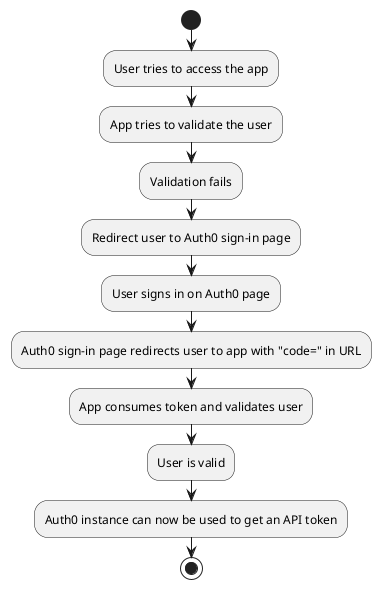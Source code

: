 @startuml Sign In Flow Diagram - Linear
start

:User tries to access the app;

:App tries to validate the user;
:Validation fails;
:Redirect user to Auth0 sign-in page;
:User signs in on Auth0 page;
:Auth0 sign-in page redirects user to app with "code=" in URL;

:App consumes token and validates user;
:User is valid;

:Auth0 instance can now be used to get an API token;

stop
@enduml
